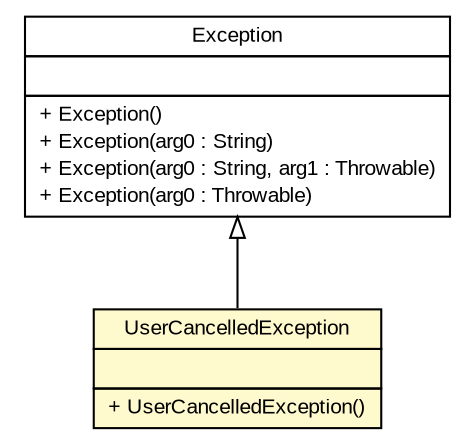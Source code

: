 #!/usr/local/bin/dot
#
# Class diagram 
# Generated by UmlGraph version 4.6 (http://www.spinellis.gr/sw/umlgraph)
#

digraph G {
	edge [fontname="arial",fontsize=10,labelfontname="arial",labelfontsize=10];
	node [fontname="arial",fontsize=10,shape=plaintext];
	// org.opentox.aa.cli.UserCancelledException
	c158 [label=<<table border="0" cellborder="1" cellspacing="0" cellpadding="2" port="p" bgcolor="lemonChiffon" href="./UserCancelledException.html">
		<tr><td><table border="0" cellspacing="0" cellpadding="1">
			<tr><td> UserCancelledException </td></tr>
		</table></td></tr>
		<tr><td><table border="0" cellspacing="0" cellpadding="1">
			<tr><td align="left">  </td></tr>
		</table></td></tr>
		<tr><td><table border="0" cellspacing="0" cellpadding="1">
			<tr><td align="left"> + UserCancelledException() </td></tr>
		</table></td></tr>
		</table>>, fontname="arial", fontcolor="black", fontsize=10.0];
	//org.opentox.aa.cli.UserCancelledException extends java.lang.Exception
	c211:p -> c158:p [dir=back,arrowtail=empty];
	// java.lang.Exception
	c211 [label=<<table border="0" cellborder="1" cellspacing="0" cellpadding="2" port="p" href="http://java.sun.com/javase/6/docs/api/java/lang/Exception.html">
		<tr><td><table border="0" cellspacing="0" cellpadding="1">
			<tr><td> Exception </td></tr>
		</table></td></tr>
		<tr><td><table border="0" cellspacing="0" cellpadding="1">
			<tr><td align="left">  </td></tr>
		</table></td></tr>
		<tr><td><table border="0" cellspacing="0" cellpadding="1">
			<tr><td align="left"> + Exception() </td></tr>
			<tr><td align="left"> + Exception(arg0 : String) </td></tr>
			<tr><td align="left"> + Exception(arg0 : String, arg1 : Throwable) </td></tr>
			<tr><td align="left"> + Exception(arg0 : Throwable) </td></tr>
		</table></td></tr>
		</table>>, fontname="arial", fontcolor="black", fontsize=10.0];
}

